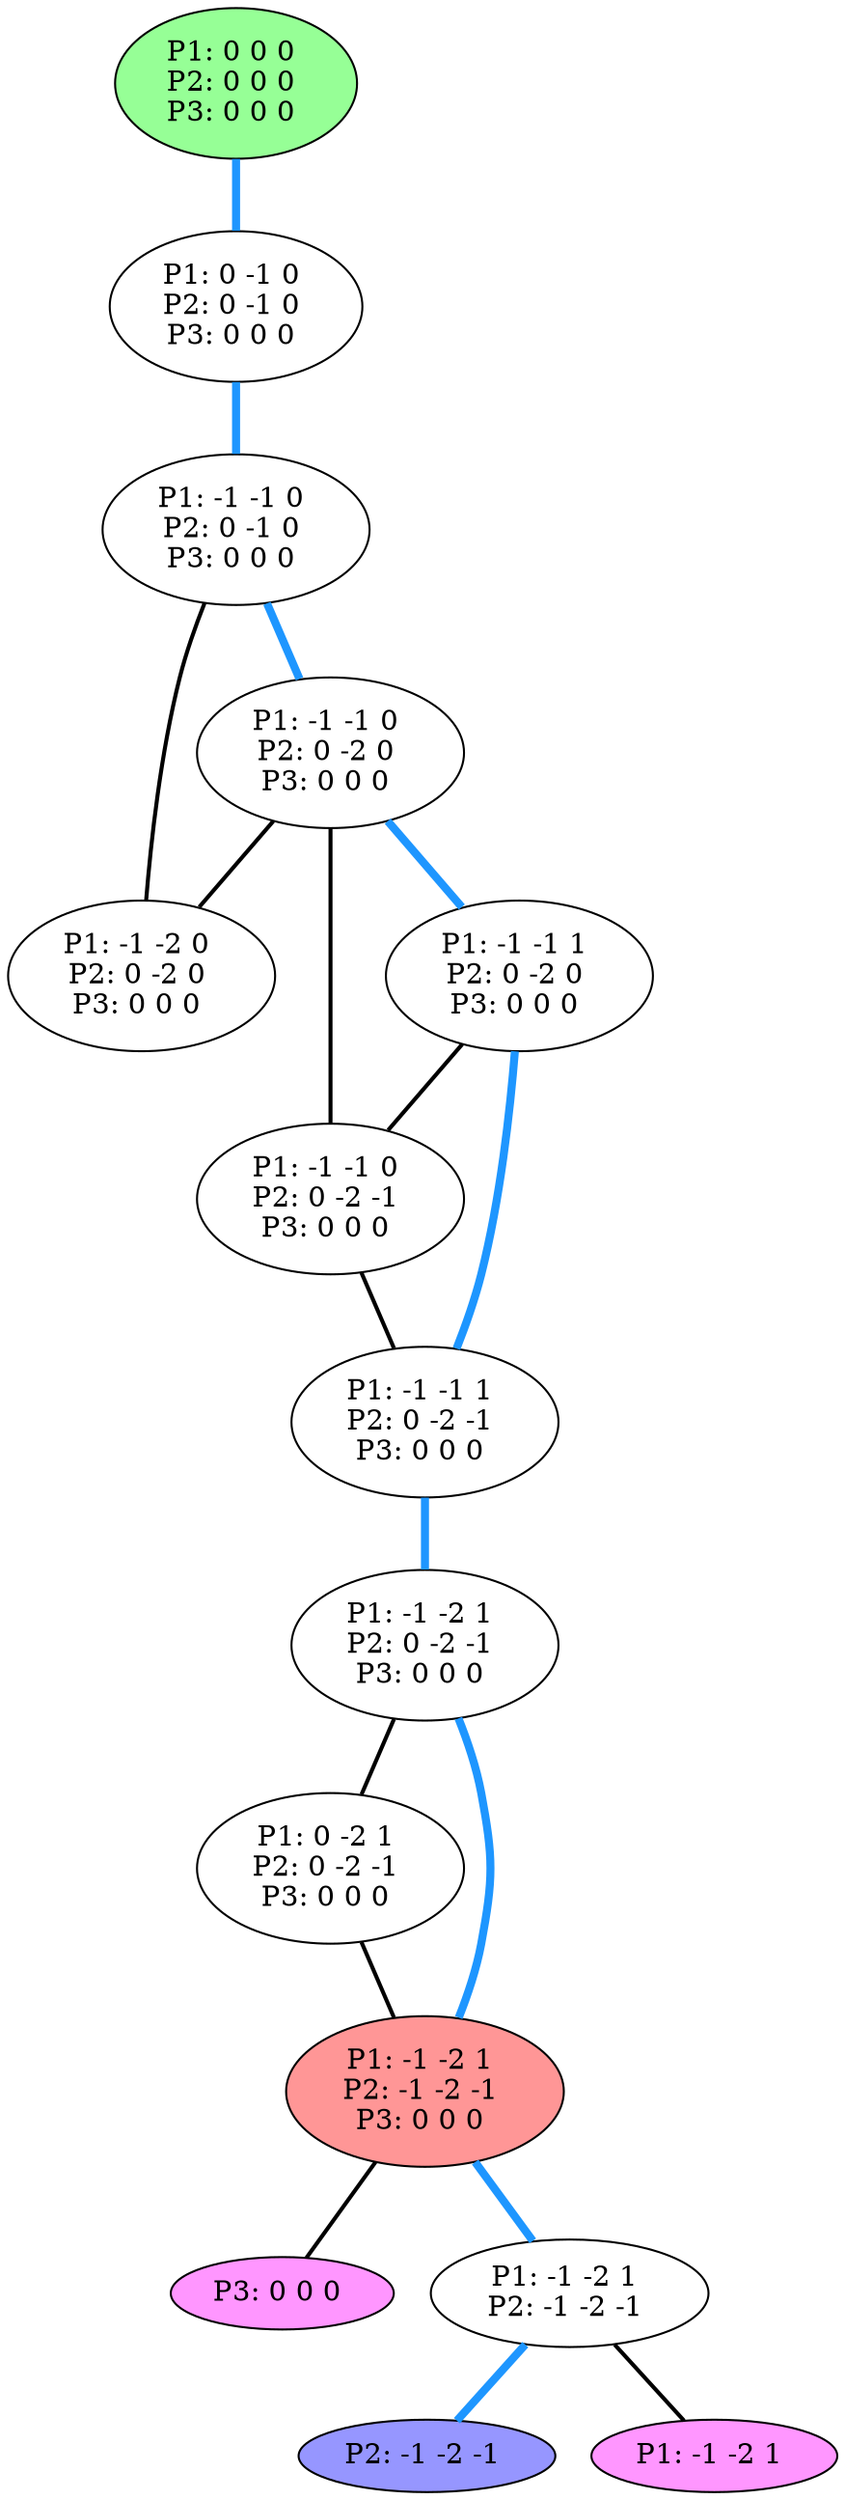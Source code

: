 graph G {
color = "black"
0 [label = "P1: 0 0 0 
P2: 0 0 0 
P3: 0 0 0 
",  style="filled", fillcolor = "#96FF96"];
1 [label = "P1: 0 -1 0 
P2: 0 -1 0 
P3: 0 0 0 
"];
2 [label = "P1: -1 -1 0 
P2: 0 -1 0 
P3: 0 0 0 
"];
3 [label = "P1: -1 -1 0 
P2: 0 -2 0 
P3: 0 0 0 
"];
4 [label = "P1: -1 -2 0 
P2: 0 -2 0 
P3: 0 0 0 
"];
5 [label = "P1: -1 -1 1 
P2: 0 -2 0 
P3: 0 0 0 
"];
6 [label = "P1: -1 -1 0 
P2: 0 -2 -1 
P3: 0 0 0 
"];
7 [label = "P1: -1 -1 1 
P2: 0 -2 -1 
P3: 0 0 0 
"];
8 [label = "P1: -1 -2 1 
P2: 0 -2 -1 
P3: 0 0 0 
"];
9 [label = "P1: 0 -2 1 
P2: 0 -2 -1 
P3: 0 0 0 
"];
10 [label = "P1: -1 -2 1 
P2: -1 -2 -1 
P3: 0 0 0 
",  style="filled", fillcolor = "#FF9696"];
11 [label = "P3: 0 0 0 
",  style="filled", fillcolor = "#FF96FF"];
12 [label = "P1: -1 -2 1 
P2: -1 -2 -1 
"];
13 [label = "P2: -1 -2 -1 
", style="filled", fillcolor = "#9696FF"];
14 [label = "P1: -1 -2 1 
",  style="filled", fillcolor = "#FF96FF"];
edge [style=bold];
0 -- 1 [color="#1E96FF", penwidth=4.0];

1 -- 2 [color="#1E96FF", penwidth=4.0];

2 -- 3 [color="#1E96FF", penwidth=4.0];
2 -- 4 [color=black];

3 -- 4 [color=black];
3 -- 5 [color="#1E96FF", penwidth=4.0];
3 -- 6 [color=black];


5 -- 7 [color="#1E96FF", penwidth=4.0];
5 -- 6 [color=black];

6 -- 7 [color=black];

7 -- 8 [color="#1E96FF", penwidth=4.0];

8 -- 9 [color=black];
8 -- 10 [color="#1E96FF", penwidth=4.0];

9 -- 10 [color=black];

10 -- 11 [color=black];
10 -- 12 [color="#1E96FF", penwidth=4.0];

12 -- 13 [color="#1E96FF", penwidth=4.0];
12 -- 14 [color=black];

}
